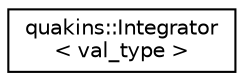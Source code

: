 digraph "Graphical Class Hierarchy"
{
 // LATEX_PDF_SIZE
  edge [fontname="Helvetica",fontsize="10",labelfontname="Helvetica",labelfontsize="10"];
  node [fontname="Helvetica",fontsize="10",shape=record];
  rankdir="LR";
  Node0 [label="quakins::Integrator\l\< val_type \>",height=0.2,width=0.4,color="black", fillcolor="white", style="filled",URL="$structquakins_1_1Integrator.html",tooltip=" "];
}
